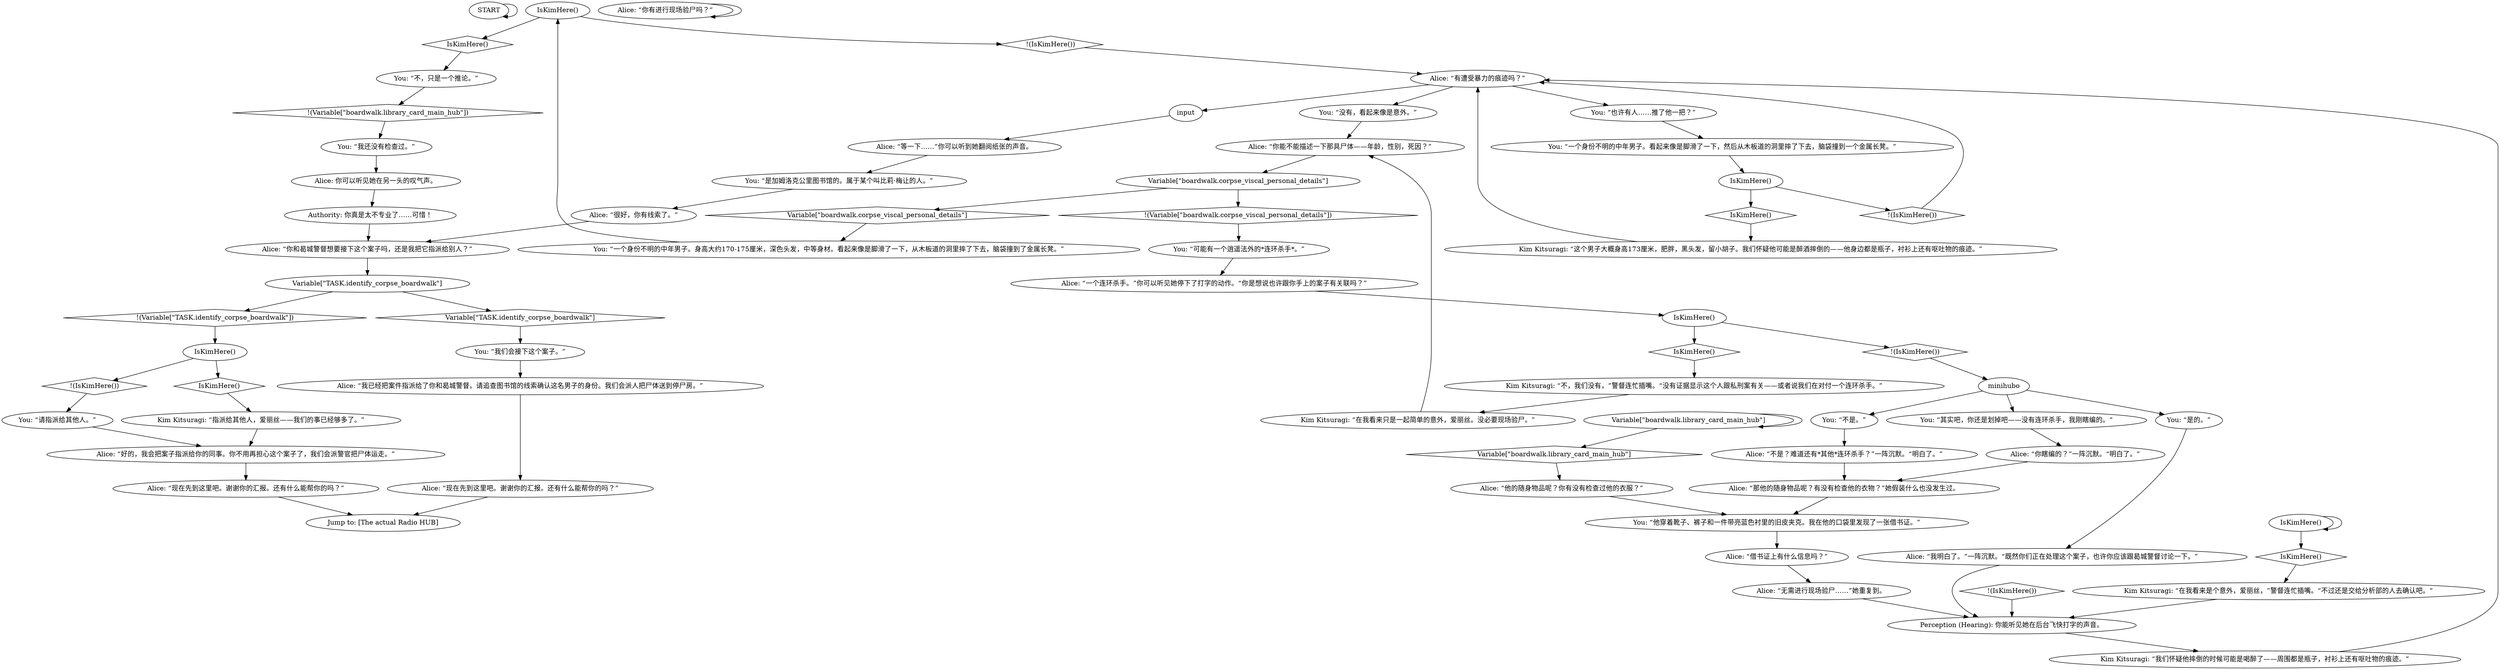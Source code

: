 # KINEEMA / REPORTING THE CORPSE ON THE BOARDWALK
# You report to the station that you have found a dead body from the boardwalk.
# ==================================================
digraph G {
	  0 [label="START"];
	  1 [label="input"];
	  2 [label="You: “可能有一个逍遥法外的*连环杀手*。”"];
	  3 [label="You: “一个身份不明的中年男子。看起来像是脚滑了一下，然后从木板道的洞里摔了下去，脑袋撞到一个金属长凳。”"];
	  4 [label="Alice: “你有进行现场验尸吗？”"];
	  5 [label="You: “不，只是一个推论。”"];
	  6 [label="Kim Kitsuragi: “我们怀疑他摔倒的时候可能是喝醉了——周围都是瓶子，衬衫上还有呕吐物的痕迹。”"];
	  7 [label="Alice: “他的随身物品呢？你有没有检查过他的衣服？”"];
	  8 [label="You: “是加姆洛克公里图书馆的。属于某个叫比莉·梅让的人。”"];
	  9 [label="Alice: “你能不能描述一下那具尸体——年龄，性别，死因？”"];
	  10 [label="Alice: “无需进行现场验尸……”她重复到。"];
	  11 [label="Variable[\"boardwalk.library_card_main_hub\"]"];
	  12 [label="Variable[\"boardwalk.library_card_main_hub\"]", shape=diamond];
	  13 [label="!(Variable[\"boardwalk.library_card_main_hub\"])", shape=diamond];
	  14 [label="IsKimHere()"];
	  15 [label="IsKimHere()", shape=diamond];
	  16 [label="!(IsKimHere())", shape=diamond];
	  17 [label="You: “他穿着靴子、裤子和一件带亮蓝色衬里的旧皮夹克。我在他的口袋里发现了一张借书证。”"];
	  18 [label="You: “我们会接下这个案子。”"];
	  19 [label="IsKimHere()"];
	  20 [label="IsKimHere()", shape=diamond];
	  21 [label="!(IsKimHere())", shape=diamond];
	  22 [label="Alice: “那他的随身物品呢？有没有检查他的衣物？”她假装什么也没发生过。"];
	  23 [label="Alice: 你可以听见她在另一头的叹气声。"];
	  24 [label="IsKimHere()"];
	  25 [label="IsKimHere()", shape=diamond];
	  26 [label="!(IsKimHere())", shape=diamond];
	  27 [label="You: “一个身份不明的中年男子。身高大约170-175厘米，深色头发，中等身材。看起来像是脚滑了一下，从木板道的洞里摔了下去，脑袋撞到了金属长凳。”"];
	  28 [label="You: “没有，看起来像是意外。”"];
	  29 [label="You: “我还没有检查过。”"];
	  30 [label="Kim Kitsuragi: “指派给其他人，爱丽丝——我们的事已经够多了。”"];
	  31 [label="Alice: “我明白了。”一阵沉默。“既然你们正在处理这个案子，也许你应该跟曷城警督讨论一下。”"];
	  32 [label="Jump to: [The actual Radio HUB]"];
	  33 [label="Alice: “现在先到这里吧。谢谢你的汇报。还有什么能帮你的吗？”"];
	  34 [label="Kim Kitsuragi: “这个男子大概身高173厘米，肥胖，黑头发，留小胡子。我们怀疑他可能是醉酒摔倒的——他身边都是瓶子，衬衫上还有呕吐物的痕迹。”"];
	  35 [label="IsKimHere()"];
	  36 [label="IsKimHere()", shape=diamond];
	  37 [label="!(IsKimHere())", shape=diamond];
	  38 [label="Kim Kitsuragi: “不，我们没有，”警督连忙插嘴。“没有证据显示这个人跟私刑案有关——或者说我们在对付一个连环杀手。”"];
	  39 [label="Alice: “有遭受暴力的痕迹吗？”"];
	  40 [label="Alice: “我已经把案件指派给了你和曷城警督。请追查图书馆的线索确认这名男子的身份。我们会派人把尸体送到停尸房。”"];
	  41 [label="Alice: “现在先到这里吧。谢谢你的汇报。还有什么能帮你的吗？”"];
	  42 [label="You: “是的。”"];
	  43 [label="Alice: “你和曷城警督想要接下这个案子吗，还是我把它指派给别人？”"];
	  44 [label="Alice: “很好，你有线索了。”"];
	  45 [label="Alice: “一个连环杀手。”你可以听见她停下了打字的动作。“你是想说也许跟你手上的案子有关联吗？”"];
	  46 [label="Perception (Hearing): 你能听见她在后台飞快打字的声音。"];
	  47 [label="You: “不是。”"];
	  48 [label="Variable[\"boardwalk.corpse_viscal_personal_details\"]"];
	  49 [label="Variable[\"boardwalk.corpse_viscal_personal_details\"]", shape=diamond];
	  50 [label="!(Variable[\"boardwalk.corpse_viscal_personal_details\"])", shape=diamond];
	  51 [label="Kim Kitsuragi: “在我看来只是一起简单的意外，爱丽丝。没必要现场验尸。”"];
	  52 [label="Alice: “不是？难道还有*其他*连环杀手？”一阵沉默。“明白了。”"];
	  53 [label="Authority: 你真是太不专业了……可惜！"];
	  54 [label="Kim Kitsuragi: “在我看来是个意外，爱丽丝，”警督连忙插嘴。“不过还是交给分析部的人去确认吧。”"];
	  55 [label="IsKimHere()"];
	  56 [label="IsKimHere()", shape=diamond];
	  57 [label="!(IsKimHere())", shape=diamond];
	  58 [label="minihubo"];
	  59 [label="Alice: “你瞎编的？”一阵沉默。“明白了。”"];
	  60 [label="Variable[\"TASK.identify_corpse_boardwalk\"]"];
	  61 [label="Variable[\"TASK.identify_corpse_boardwalk\"]", shape=diamond];
	  62 [label="!(Variable[\"TASK.identify_corpse_boardwalk\"])", shape=diamond];
	  63 [label="You: “其实吧，你还是划掉吧——没有连环杀手，我刚瞎编的。”"];
	  64 [label="Alice: “等一下……”你可以听到她翻阅纸张的声音。"];
	  65 [label="Alice: “好的，我会把案子指派给你的同事。你不用再担心这个案子了，我们会派警官把尸体运走。”"];
	  66 [label="You: “也许有人……推了他一把？”"];
	  67 [label="Alice: “借书证上有什么信息吗？”"];
	  68 [label="You: “请指派给其他人。”"];
	  0 -> 0
	  1 -> 64
	  2 -> 45
	  3 -> 24
	  4 -> 4
	  5 -> 13
	  6 -> 39
	  7 -> 17
	  8 -> 44
	  9 -> 48
	  10 -> 46
	  11 -> 11
	  11 -> 12
	  12 -> 7
	  13 -> 29
	  14 -> 14
	  14 -> 15
	  15 -> 54
	  16 -> 46
	  17 -> 67
	  18 -> 40
	  19 -> 20
	  19 -> 21
	  20 -> 30
	  21 -> 68
	  22 -> 17
	  23 -> 53
	  24 -> 25
	  24 -> 26
	  25 -> 34
	  26 -> 39
	  27 -> 55
	  28 -> 9
	  29 -> 23
	  30 -> 65
	  31 -> 46
	  33 -> 32
	  34 -> 39
	  35 -> 36
	  35 -> 37
	  36 -> 38
	  37 -> 58
	  38 -> 51
	  39 -> 1
	  39 -> 66
	  39 -> 28
	  40 -> 41
	  41 -> 32
	  42 -> 31
	  43 -> 60
	  44 -> 43
	  45 -> 35
	  46 -> 6
	  47 -> 52
	  48 -> 49
	  48 -> 50
	  49 -> 27
	  50 -> 2
	  51 -> 9
	  52 -> 22
	  53 -> 43
	  54 -> 46
	  55 -> 56
	  55 -> 57
	  56 -> 5
	  57 -> 39
	  58 -> 42
	  58 -> 63
	  58 -> 47
	  59 -> 22
	  60 -> 61
	  60 -> 62
	  61 -> 18
	  62 -> 19
	  63 -> 59
	  64 -> 8
	  65 -> 33
	  66 -> 3
	  67 -> 10
	  68 -> 65
}

